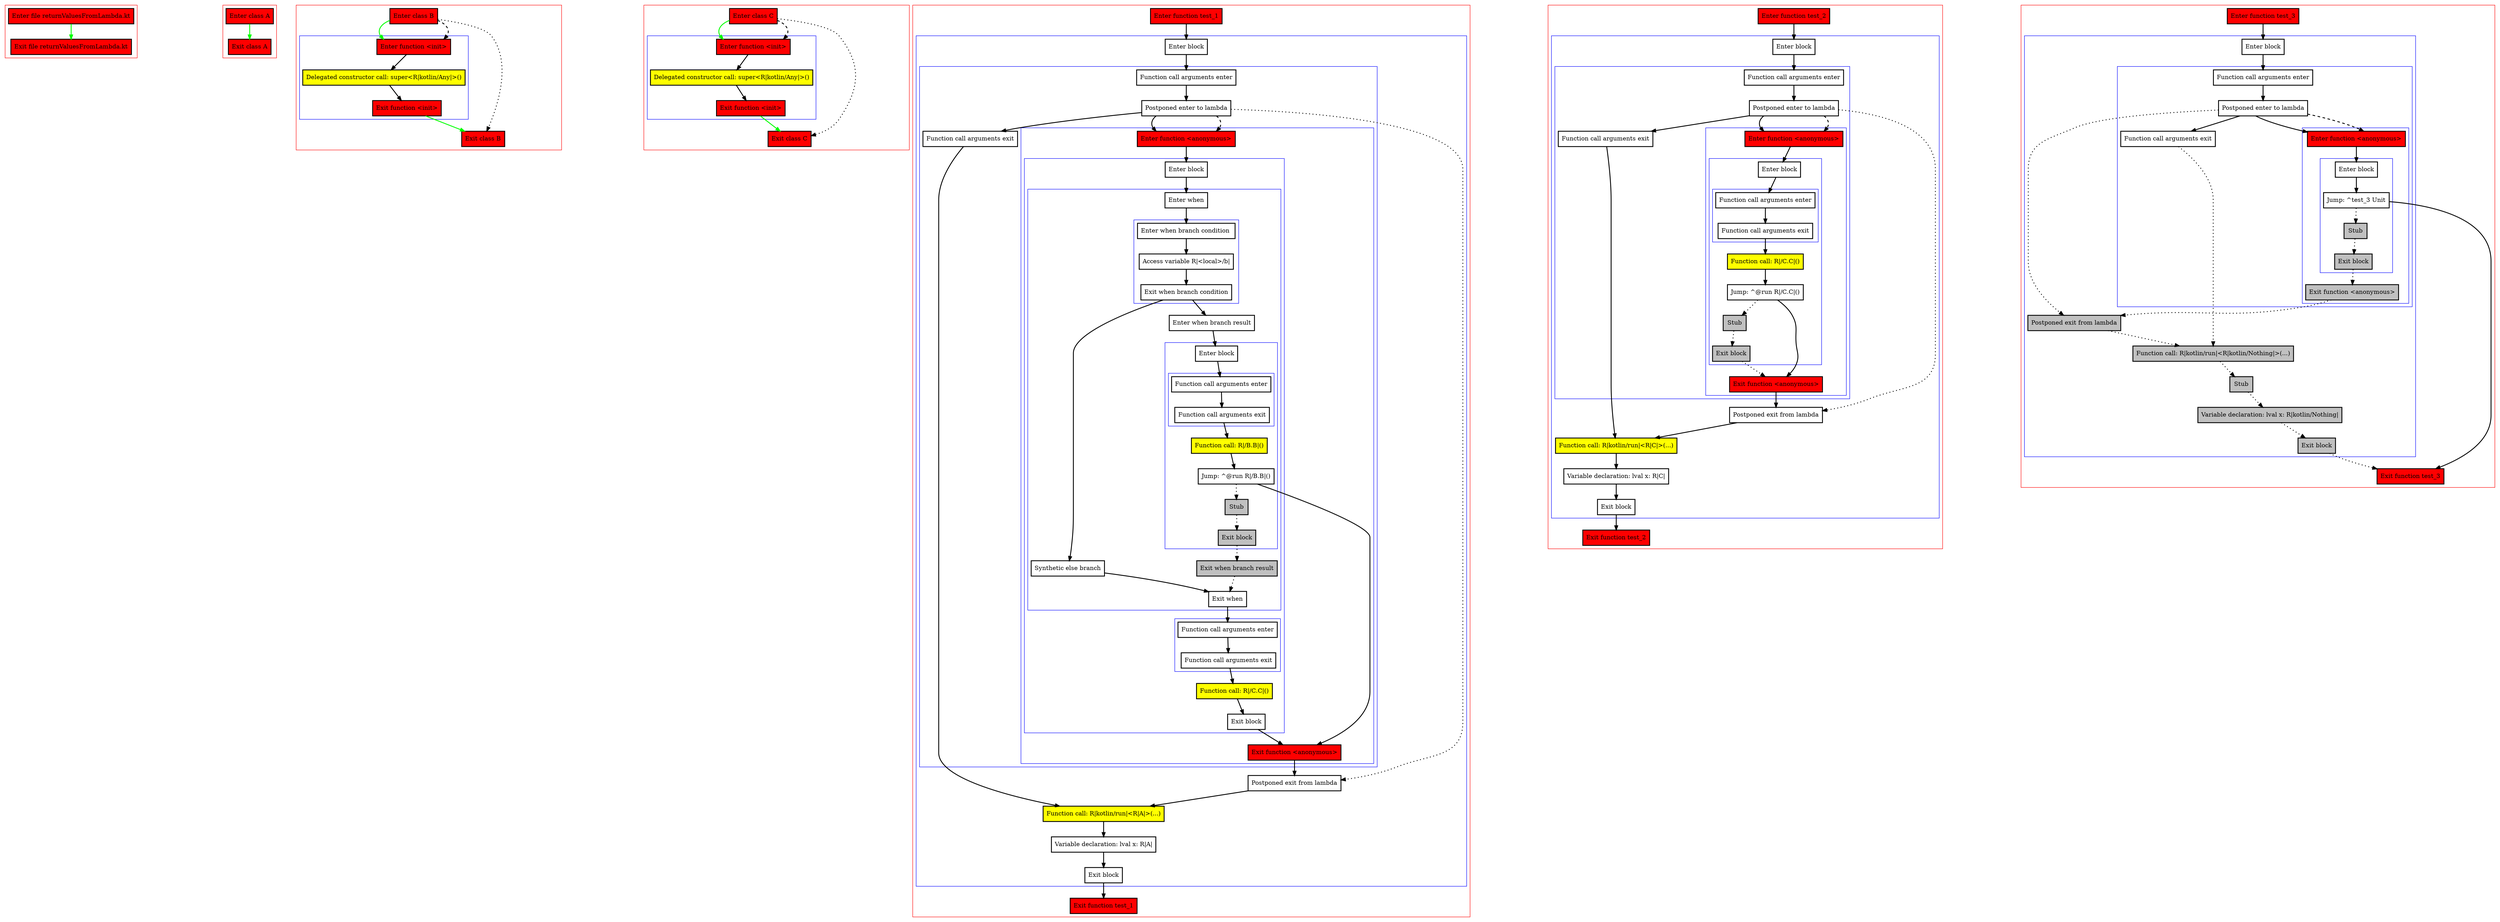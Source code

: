 digraph returnValuesFromLambda_kt {
    graph [nodesep=3]
    node [shape=box penwidth=2]
    edge [penwidth=2]

    subgraph cluster_0 {
        color=red
        0 [label="Enter file returnValuesFromLambda.kt" style="filled" fillcolor=red];
        1 [label="Exit file returnValuesFromLambda.kt" style="filled" fillcolor=red];
    }
    0 -> {1} [color=green];

    subgraph cluster_1 {
        color=red
        2 [label="Enter class A" style="filled" fillcolor=red];
        3 [label="Exit class A" style="filled" fillcolor=red];
    }
    2 -> {3} [color=green];

    subgraph cluster_2 {
        color=red
        4 [label="Enter class B" style="filled" fillcolor=red];
        subgraph cluster_3 {
            color=blue
            5 [label="Enter function <init>" style="filled" fillcolor=red];
            6 [label="Delegated constructor call: super<R|kotlin/Any|>()" style="filled" fillcolor=yellow];
            7 [label="Exit function <init>" style="filled" fillcolor=red];
        }
        8 [label="Exit class B" style="filled" fillcolor=red];
    }
    4 -> {5} [color=green];
    4 -> {8} [style=dotted];
    4 -> {5} [style=dashed];
    5 -> {6};
    6 -> {7};
    7 -> {8} [color=green];

    subgraph cluster_4 {
        color=red
        9 [label="Enter class C" style="filled" fillcolor=red];
        subgraph cluster_5 {
            color=blue
            10 [label="Enter function <init>" style="filled" fillcolor=red];
            11 [label="Delegated constructor call: super<R|kotlin/Any|>()" style="filled" fillcolor=yellow];
            12 [label="Exit function <init>" style="filled" fillcolor=red];
        }
        13 [label="Exit class C" style="filled" fillcolor=red];
    }
    9 -> {10} [color=green];
    9 -> {13} [style=dotted];
    9 -> {10} [style=dashed];
    10 -> {11};
    11 -> {12};
    12 -> {13} [color=green];

    subgraph cluster_6 {
        color=red
        14 [label="Enter function test_1" style="filled" fillcolor=red];
        subgraph cluster_7 {
            color=blue
            15 [label="Enter block"];
            subgraph cluster_8 {
                color=blue
                16 [label="Function call arguments enter"];
                17 [label="Postponed enter to lambda"];
                subgraph cluster_9 {
                    color=blue
                    18 [label="Enter function <anonymous>" style="filled" fillcolor=red];
                    subgraph cluster_10 {
                        color=blue
                        19 [label="Enter block"];
                        subgraph cluster_11 {
                            color=blue
                            20 [label="Enter when"];
                            subgraph cluster_12 {
                                color=blue
                                21 [label="Enter when branch condition "];
                                22 [label="Access variable R|<local>/b|"];
                                23 [label="Exit when branch condition"];
                            }
                            24 [label="Synthetic else branch"];
                            25 [label="Enter when branch result"];
                            subgraph cluster_13 {
                                color=blue
                                26 [label="Enter block"];
                                subgraph cluster_14 {
                                    color=blue
                                    27 [label="Function call arguments enter"];
                                    28 [label="Function call arguments exit"];
                                }
                                29 [label="Function call: R|/B.B|()" style="filled" fillcolor=yellow];
                                30 [label="Jump: ^@run R|/B.B|()"];
                                31 [label="Stub" style="filled" fillcolor=gray];
                                32 [label="Exit block" style="filled" fillcolor=gray];
                            }
                            33 [label="Exit when branch result" style="filled" fillcolor=gray];
                            34 [label="Exit when"];
                        }
                        subgraph cluster_15 {
                            color=blue
                            35 [label="Function call arguments enter"];
                            36 [label="Function call arguments exit"];
                        }
                        37 [label="Function call: R|/C.C|()" style="filled" fillcolor=yellow];
                        38 [label="Exit block"];
                    }
                    39 [label="Exit function <anonymous>" style="filled" fillcolor=red];
                }
                40 [label="Function call arguments exit"];
            }
            41 [label="Postponed exit from lambda"];
            42 [label="Function call: R|kotlin/run|<R|A|>(...)" style="filled" fillcolor=yellow];
            43 [label="Variable declaration: lval x: R|A|"];
            44 [label="Exit block"];
        }
        45 [label="Exit function test_1" style="filled" fillcolor=red];
    }
    14 -> {15};
    15 -> {16};
    16 -> {17};
    17 -> {18 40};
    17 -> {41} [style=dotted];
    17 -> {18} [style=dashed];
    18 -> {19};
    19 -> {20};
    20 -> {21};
    21 -> {22};
    22 -> {23};
    23 -> {24 25};
    24 -> {34};
    25 -> {26};
    26 -> {27};
    27 -> {28};
    28 -> {29};
    29 -> {30};
    30 -> {39};
    30 -> {31} [style=dotted];
    31 -> {32} [style=dotted];
    32 -> {33} [style=dotted];
    33 -> {34} [style=dotted];
    34 -> {35};
    35 -> {36};
    36 -> {37};
    37 -> {38};
    38 -> {39};
    39 -> {41};
    40 -> {42};
    41 -> {42};
    42 -> {43};
    43 -> {44};
    44 -> {45};

    subgraph cluster_16 {
        color=red
        46 [label="Enter function test_2" style="filled" fillcolor=red];
        subgraph cluster_17 {
            color=blue
            47 [label="Enter block"];
            subgraph cluster_18 {
                color=blue
                48 [label="Function call arguments enter"];
                49 [label="Postponed enter to lambda"];
                subgraph cluster_19 {
                    color=blue
                    50 [label="Enter function <anonymous>" style="filled" fillcolor=red];
                    subgraph cluster_20 {
                        color=blue
                        51 [label="Enter block"];
                        subgraph cluster_21 {
                            color=blue
                            52 [label="Function call arguments enter"];
                            53 [label="Function call arguments exit"];
                        }
                        54 [label="Function call: R|/C.C|()" style="filled" fillcolor=yellow];
                        55 [label="Jump: ^@run R|/C.C|()"];
                        56 [label="Stub" style="filled" fillcolor=gray];
                        57 [label="Exit block" style="filled" fillcolor=gray];
                    }
                    58 [label="Exit function <anonymous>" style="filled" fillcolor=red];
                }
                59 [label="Function call arguments exit"];
            }
            60 [label="Postponed exit from lambda"];
            61 [label="Function call: R|kotlin/run|<R|C|>(...)" style="filled" fillcolor=yellow];
            62 [label="Variable declaration: lval x: R|C|"];
            63 [label="Exit block"];
        }
        64 [label="Exit function test_2" style="filled" fillcolor=red];
    }
    46 -> {47};
    47 -> {48};
    48 -> {49};
    49 -> {50 59};
    49 -> {60} [style=dotted];
    49 -> {50} [style=dashed];
    50 -> {51};
    51 -> {52};
    52 -> {53};
    53 -> {54};
    54 -> {55};
    55 -> {58};
    55 -> {56} [style=dotted];
    56 -> {57} [style=dotted];
    57 -> {58} [style=dotted];
    58 -> {60};
    59 -> {61};
    60 -> {61};
    61 -> {62};
    62 -> {63};
    63 -> {64};

    subgraph cluster_22 {
        color=red
        65 [label="Enter function test_3" style="filled" fillcolor=red];
        subgraph cluster_23 {
            color=blue
            66 [label="Enter block"];
            subgraph cluster_24 {
                color=blue
                67 [label="Function call arguments enter"];
                68 [label="Postponed enter to lambda"];
                subgraph cluster_25 {
                    color=blue
                    69 [label="Enter function <anonymous>" style="filled" fillcolor=red];
                    subgraph cluster_26 {
                        color=blue
                        70 [label="Enter block"];
                        71 [label="Jump: ^test_3 Unit"];
                        72 [label="Stub" style="filled" fillcolor=gray];
                        73 [label="Exit block" style="filled" fillcolor=gray];
                    }
                    74 [label="Exit function <anonymous>" style="filled" fillcolor=gray];
                }
                75 [label="Function call arguments exit"];
            }
            76 [label="Postponed exit from lambda" style="filled" fillcolor=gray];
            77 [label="Function call: R|kotlin/run|<R|kotlin/Nothing|>(...)" style="filled" fillcolor=gray];
            78 [label="Stub" style="filled" fillcolor=gray];
            79 [label="Variable declaration: lval x: R|kotlin/Nothing|" style="filled" fillcolor=gray];
            80 [label="Exit block" style="filled" fillcolor=gray];
        }
        81 [label="Exit function test_3" style="filled" fillcolor=red];
    }
    65 -> {66};
    66 -> {67};
    67 -> {68};
    68 -> {69 75};
    68 -> {76} [style=dotted];
    68 -> {69} [style=dashed];
    69 -> {70};
    70 -> {71};
    71 -> {81};
    71 -> {72} [style=dotted];
    72 -> {73} [style=dotted];
    73 -> {74} [style=dotted];
    74 -> {76} [style=dotted];
    75 -> {77} [style=dotted];
    76 -> {77} [style=dotted];
    77 -> {78} [style=dotted];
    78 -> {79} [style=dotted];
    79 -> {80} [style=dotted];
    80 -> {81} [style=dotted];

}
